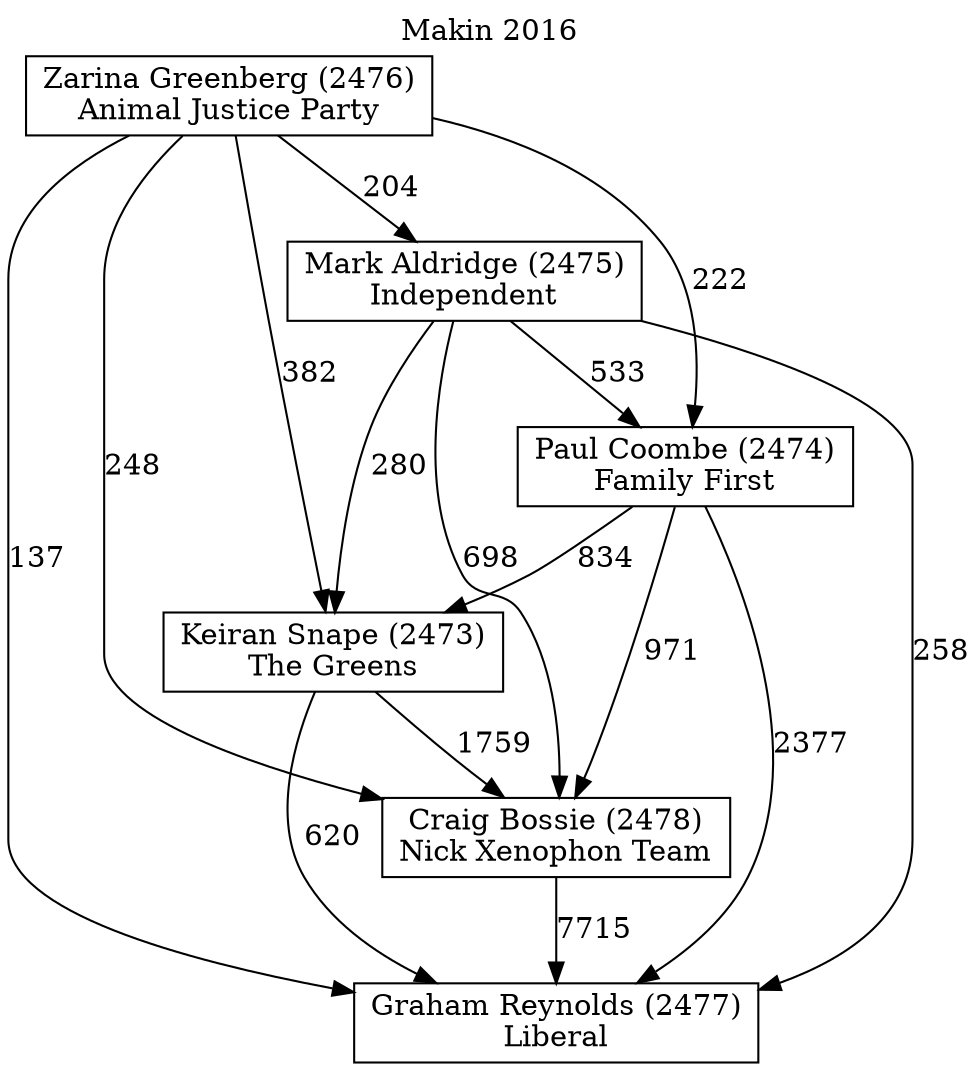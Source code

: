 // House preference flow
digraph "Graham Reynolds (2477)_Makin_2016" {
	graph [label="Makin 2016" labelloc=t mclimit=2]
	node [shape=box]
	"Graham Reynolds (2477)" [label="Graham Reynolds (2477)
Liberal"]
	"Craig Bossie (2478)" [label="Craig Bossie (2478)
Nick Xenophon Team"]
	"Keiran Snape (2473)" [label="Keiran Snape (2473)
The Greens"]
	"Paul Coombe (2474)" [label="Paul Coombe (2474)
Family First"]
	"Mark Aldridge (2475)" [label="Mark Aldridge (2475)
Independent"]
	"Zarina Greenberg (2476)" [label="Zarina Greenberg (2476)
Animal Justice Party"]
	"Craig Bossie (2478)" -> "Graham Reynolds (2477)" [label=7715]
	"Keiran Snape (2473)" -> "Craig Bossie (2478)" [label=1759]
	"Paul Coombe (2474)" -> "Keiran Snape (2473)" [label=834]
	"Mark Aldridge (2475)" -> "Paul Coombe (2474)" [label=533]
	"Zarina Greenberg (2476)" -> "Mark Aldridge (2475)" [label=204]
	"Keiran Snape (2473)" -> "Graham Reynolds (2477)" [label=620]
	"Paul Coombe (2474)" -> "Graham Reynolds (2477)" [label=2377]
	"Mark Aldridge (2475)" -> "Graham Reynolds (2477)" [label=258]
	"Zarina Greenberg (2476)" -> "Graham Reynolds (2477)" [label=137]
	"Zarina Greenberg (2476)" -> "Paul Coombe (2474)" [label=222]
	"Mark Aldridge (2475)" -> "Keiran Snape (2473)" [label=280]
	"Zarina Greenberg (2476)" -> "Keiran Snape (2473)" [label=382]
	"Paul Coombe (2474)" -> "Craig Bossie (2478)" [label=971]
	"Mark Aldridge (2475)" -> "Craig Bossie (2478)" [label=698]
	"Zarina Greenberg (2476)" -> "Craig Bossie (2478)" [label=248]
}
